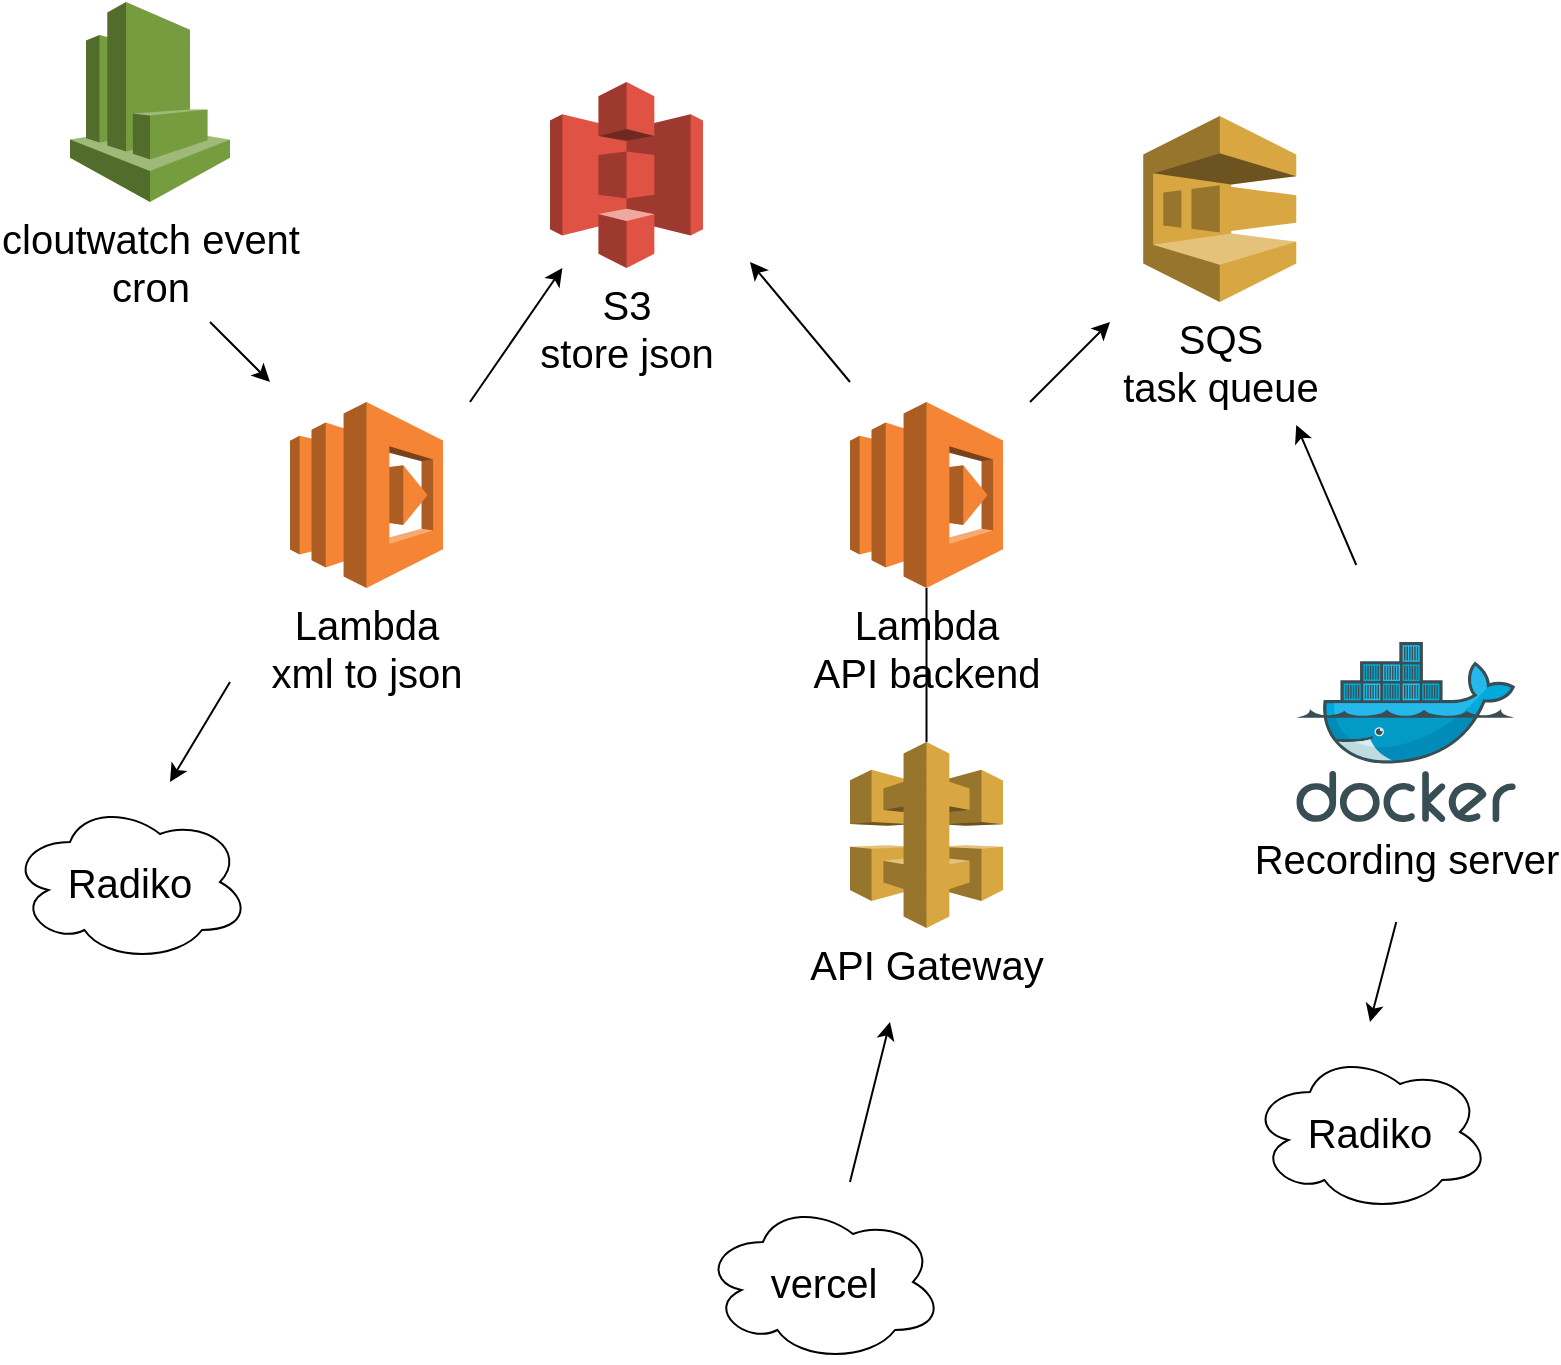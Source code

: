 <mxfile version="13.10.0" type="embed">
    <diagram id="hiH1pvnrh9ROcXmCBQeC" name="System">
        <mxGraphModel dx="1006" dy="836" grid="1" gridSize="10" guides="1" tooltips="1" connect="1" arrows="1" fold="1" page="1" pageScale="1" pageWidth="827" pageHeight="1169" math="0" shadow="0">
            <root>
                <mxCell id="0"/>
                <mxCell id="1" parent="0"/>
                <mxCell id="2" value="Lambda&lt;br&gt;API backend&lt;br&gt;" style="outlineConnect=0;dashed=0;verticalLabelPosition=bottom;verticalAlign=top;align=center;html=1;shape=mxgraph.aws3.lambda;fillColor=#F58534;gradientColor=none;fontSize=20;" parent="1" vertex="1">
                    <mxGeometry x="450" y="260" width="76.5" height="93" as="geometry"/>
                </mxCell>
                <object label="Lambda&lt;br&gt;xml to json" name="xml_lambda" id="3">
                    <mxCell style="outlineConnect=0;dashed=0;verticalLabelPosition=bottom;verticalAlign=top;align=center;html=1;shape=mxgraph.aws3.lambda;fillColor=#F58534;gradientColor=none;fontSize=20;" parent="1" vertex="1">
                        <mxGeometry x="170" y="260" width="76.5" height="93" as="geometry"/>
                    </mxCell>
                </object>
                <mxCell id="4" value="SQS&lt;br&gt;task queue" style="outlineConnect=0;dashed=0;verticalLabelPosition=bottom;verticalAlign=top;align=center;html=1;shape=mxgraph.aws3.sqs;fillColor=#D9A741;gradientColor=none;fontSize=20;" parent="1" vertex="1">
                    <mxGeometry x="596.63" y="117" width="76.5" height="93" as="geometry"/>
                </mxCell>
                <mxCell id="5" value="Recording server" style="aspect=fixed;html=1;points=[];align=center;image;fontSize=20;image=img/lib/mscae/Docker.svg;" parent="1" vertex="1">
                    <mxGeometry x="673.13" y="380" width="109.76" height="90" as="geometry"/>
                </mxCell>
                <mxCell id="6" value="API Gateway" style="outlineConnect=0;dashed=0;verticalLabelPosition=bottom;verticalAlign=top;align=center;html=1;shape=mxgraph.aws3.api_gateway;fillColor=#D9A741;gradientColor=none;fontSize=20;" parent="1" vertex="1">
                    <mxGeometry x="450" y="430" width="76.5" height="93" as="geometry"/>
                </mxCell>
                <mxCell id="7" value="S3&lt;br&gt;store json" style="outlineConnect=0;dashed=0;verticalLabelPosition=bottom;verticalAlign=top;align=center;html=1;shape=mxgraph.aws3.s3;fillColor=#E05243;gradientColor=none;direction=east;fontSize=20;" parent="1" vertex="1">
                    <mxGeometry x="300" y="100" width="76.5" height="93" as="geometry"/>
                </mxCell>
                <mxCell id="8" value="cloutwatch event&lt;br style=&quot;font-size: 20px&quot;&gt;cron" style="outlineConnect=0;dashed=0;verticalLabelPosition=bottom;verticalAlign=top;align=center;html=1;shape=mxgraph.aws3.cloudwatch;fillColor=#759C3E;gradientColor=none;fontSize=20;" parent="1" vertex="1">
                    <mxGeometry x="60" y="60" width="80" height="100" as="geometry"/>
                </mxCell>
                <mxCell id="9" value="" style="endArrow=none;html=1;" parent="1" source="6" target="2" edge="1">
                    <mxGeometry width="50" height="50" relative="1" as="geometry">
                        <mxPoint x="870" y="620" as="sourcePoint"/>
                        <mxPoint x="920" y="570" as="targetPoint"/>
                    </mxGeometry>
                </mxCell>
                <mxCell id="13" value="" style="endArrow=classic;html=1;" parent="1" target="7" edge="1">
                    <mxGeometry width="50" height="50" relative="1" as="geometry">
                        <mxPoint x="260" y="260" as="sourcePoint"/>
                        <mxPoint x="310" y="210" as="targetPoint"/>
                    </mxGeometry>
                </mxCell>
                <mxCell id="15" value="" style="endArrow=classic;html=1;" parent="1" edge="1">
                    <mxGeometry width="50" height="50" relative="1" as="geometry">
                        <mxPoint x="130" y="220" as="sourcePoint"/>
                        <mxPoint x="160" y="250" as="targetPoint"/>
                    </mxGeometry>
                </mxCell>
                <mxCell id="77" value="" style="endArrow=classic;html=1;fontSize=20;" parent="1" edge="1">
                    <mxGeometry width="50" height="50" relative="1" as="geometry">
                        <mxPoint x="450" y="250" as="sourcePoint"/>
                        <mxPoint x="400" y="190" as="targetPoint"/>
                    </mxGeometry>
                </mxCell>
                <mxCell id="79" value="" style="endArrow=classic;html=1;fontSize=20;" parent="1" edge="1">
                    <mxGeometry width="50" height="50" relative="1" as="geometry">
                        <mxPoint x="540" y="260" as="sourcePoint"/>
                        <mxPoint x="580" y="220" as="targetPoint"/>
                    </mxGeometry>
                </mxCell>
                <mxCell id="80" value="Radiko" style="ellipse;shape=cloud;whiteSpace=wrap;html=1;fontSize=20;" parent="1" vertex="1">
                    <mxGeometry x="30" y="460" width="120" height="80" as="geometry"/>
                </mxCell>
                <mxCell id="82" value="" style="endArrow=classic;html=1;fontSize=20;" parent="1" edge="1">
                    <mxGeometry width="50" height="50" relative="1" as="geometry">
                        <mxPoint x="703.13" y="341.5" as="sourcePoint"/>
                        <mxPoint x="673.13" y="271.5" as="targetPoint"/>
                    </mxGeometry>
                </mxCell>
                <mxCell id="92" value="" style="endArrow=classic;html=1;fontSize=20;" parent="1" edge="1">
                    <mxGeometry width="50" height="50" relative="1" as="geometry">
                        <mxPoint x="140" y="400" as="sourcePoint"/>
                        <mxPoint x="110" y="450" as="targetPoint"/>
                    </mxGeometry>
                </mxCell>
                <mxCell id="93" value="Radiko" style="ellipse;shape=cloud;whiteSpace=wrap;html=1;fontSize=20;" parent="1" vertex="1">
                    <mxGeometry x="650" y="585" width="120" height="80" as="geometry"/>
                </mxCell>
                <mxCell id="95" value="" style="endArrow=classic;html=1;fontSize=20;" parent="1" edge="1">
                    <mxGeometry width="50" height="50" relative="1" as="geometry">
                        <mxPoint x="723.13" y="520" as="sourcePoint"/>
                        <mxPoint x="710" y="570" as="targetPoint"/>
                    </mxGeometry>
                </mxCell>
                <mxCell id="96" value="vercel" style="ellipse;shape=cloud;whiteSpace=wrap;html=1;fontSize=20;" parent="1" vertex="1">
                    <mxGeometry x="376.5" y="660" width="120" height="80" as="geometry"/>
                </mxCell>
                <mxCell id="98" value="" style="endArrow=classic;html=1;fontSize=20;" parent="1" edge="1">
                    <mxGeometry width="50" height="50" relative="1" as="geometry">
                        <mxPoint x="450" y="650" as="sourcePoint"/>
                        <mxPoint x="470" y="570" as="targetPoint"/>
                    </mxGeometry>
                </mxCell>
            </root>
        </mxGraphModel>
    </diagram>
</mxfile>
